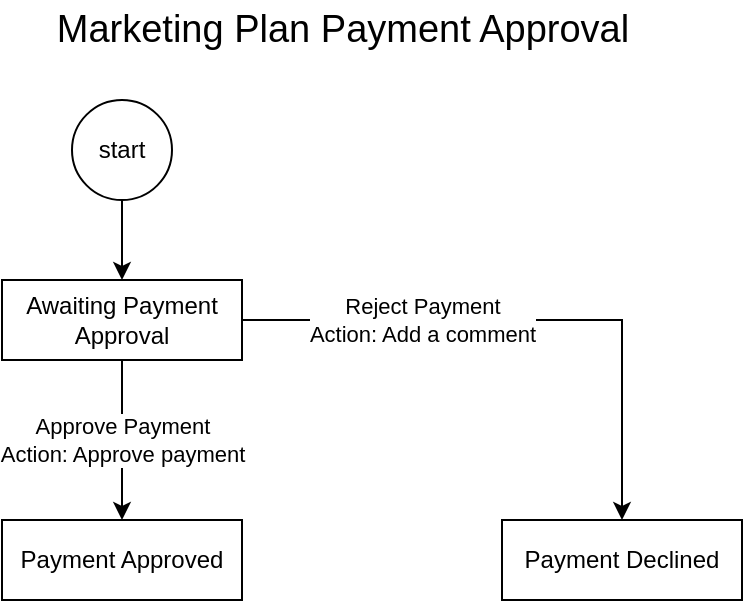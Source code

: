 <mxfile version="21.5.2" type="github">
  <diagram name="Page-1" id="XuBufxkLS0ISRGv9_g3C">
    <mxGraphModel dx="-1047" dy="796" grid="1" gridSize="10" guides="1" tooltips="1" connect="1" arrows="1" fold="1" page="1" pageScale="1" pageWidth="827" pageHeight="1169" math="0" shadow="0">
      <root>
        <mxCell id="0" />
        <mxCell id="1" parent="0" />
        <mxCell id="CjlzeqCpTOKXrxw6hp8J-1" value="Marketing Plan Payment Approval" style="text;html=1;strokeColor=none;fillColor=none;align=center;verticalAlign=middle;rounded=0;fontSize=19;" vertex="1" parent="1">
          <mxGeometry x="2780" y="60" width="60" height="30" as="geometry" />
        </mxCell>
        <mxCell id="CjlzeqCpTOKXrxw6hp8J-2" style="edgeStyle=orthogonalEdgeStyle;rounded=0;orthogonalLoop=1;jettySize=auto;html=1;exitX=0.5;exitY=1;exitDx=0;exitDy=0;entryX=0.5;entryY=0;entryDx=0;entryDy=0;" edge="1" parent="1" source="CjlzeqCpTOKXrxw6hp8J-3" target="CjlzeqCpTOKXrxw6hp8J-7">
          <mxGeometry relative="1" as="geometry" />
        </mxCell>
        <mxCell id="CjlzeqCpTOKXrxw6hp8J-3" value="start" style="ellipse;whiteSpace=wrap;html=1;" vertex="1" parent="1">
          <mxGeometry x="2675" y="110" width="50" height="50" as="geometry" />
        </mxCell>
        <mxCell id="CjlzeqCpTOKXrxw6hp8J-4" value="Approve Payment&lt;br&gt;Action: Approve payment" style="edgeStyle=orthogonalEdgeStyle;rounded=0;orthogonalLoop=1;jettySize=auto;html=1;exitX=0.5;exitY=1;exitDx=0;exitDy=0;" edge="1" parent="1" source="CjlzeqCpTOKXrxw6hp8J-7" target="CjlzeqCpTOKXrxw6hp8J-8">
          <mxGeometry relative="1" as="geometry" />
        </mxCell>
        <mxCell id="CjlzeqCpTOKXrxw6hp8J-5" style="edgeStyle=orthogonalEdgeStyle;rounded=0;orthogonalLoop=1;jettySize=auto;html=1;exitX=1;exitY=0.5;exitDx=0;exitDy=0;entryX=0.5;entryY=0;entryDx=0;entryDy=0;" edge="1" parent="1" source="CjlzeqCpTOKXrxw6hp8J-7" target="CjlzeqCpTOKXrxw6hp8J-9">
          <mxGeometry relative="1" as="geometry" />
        </mxCell>
        <mxCell id="CjlzeqCpTOKXrxw6hp8J-6" value="Reject Payment&lt;br&gt;Action: Add a comment" style="edgeLabel;html=1;align=center;verticalAlign=middle;resizable=0;points=[];" vertex="1" connectable="0" parent="CjlzeqCpTOKXrxw6hp8J-5">
          <mxGeometry x="-0.221" y="2" relative="1" as="geometry">
            <mxPoint x="-23" y="2" as="offset" />
          </mxGeometry>
        </mxCell>
        <mxCell id="CjlzeqCpTOKXrxw6hp8J-7" value="Awaiting Payment Approval" style="rounded=0;whiteSpace=wrap;html=1;" vertex="1" parent="1">
          <mxGeometry x="2640" y="200" width="120" height="40" as="geometry" />
        </mxCell>
        <mxCell id="CjlzeqCpTOKXrxw6hp8J-8" value="Payment Approved" style="rounded=0;whiteSpace=wrap;html=1;" vertex="1" parent="1">
          <mxGeometry x="2640" y="320" width="120" height="40" as="geometry" />
        </mxCell>
        <mxCell id="CjlzeqCpTOKXrxw6hp8J-9" value="Payment Declined" style="rounded=0;whiteSpace=wrap;html=1;" vertex="1" parent="1">
          <mxGeometry x="2890" y="320" width="120" height="40" as="geometry" />
        </mxCell>
      </root>
    </mxGraphModel>
  </diagram>
</mxfile>

